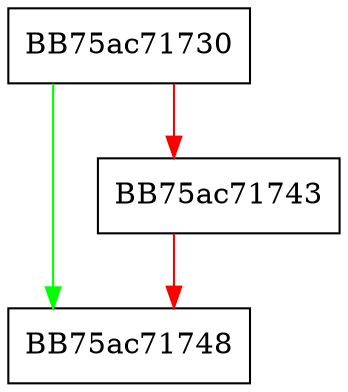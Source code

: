 digraph OpenFile {
  node [shape="box"];
  graph [splines=ortho];
  BB75ac71730 -> BB75ac71748 [color="green"];
  BB75ac71730 -> BB75ac71743 [color="red"];
  BB75ac71743 -> BB75ac71748 [color="red"];
}